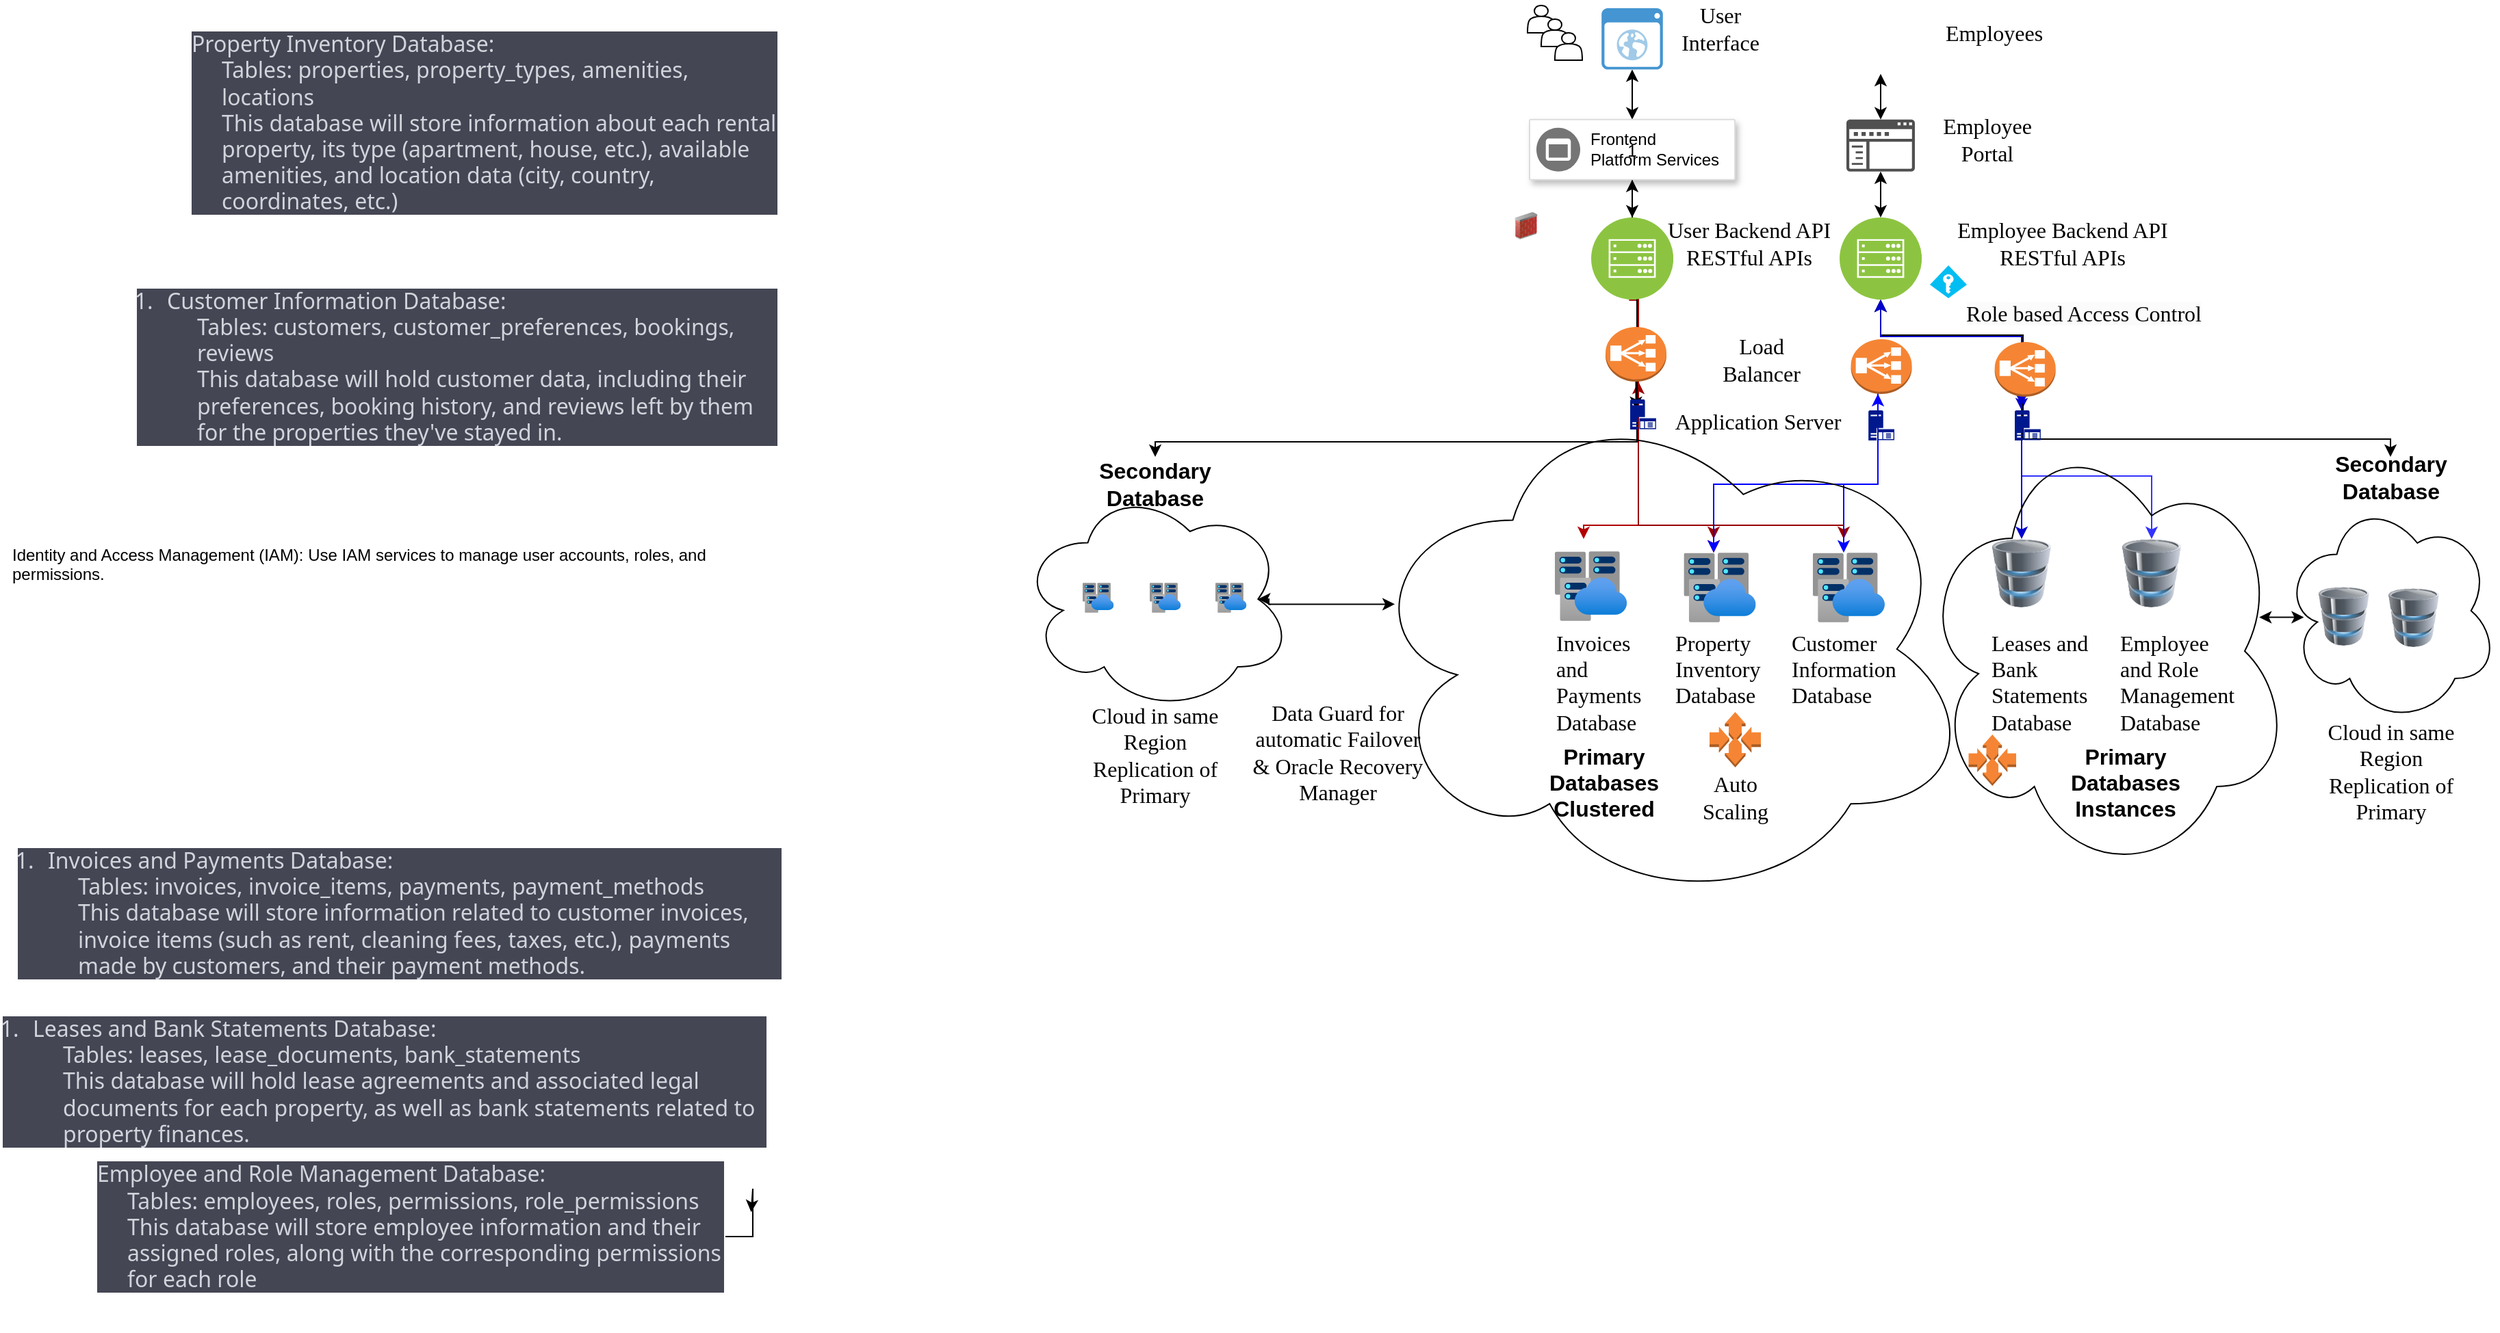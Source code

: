 <mxfile version="21.0.8" type="github">
  <diagram name="Seite-1" id="ndP-D5AtC9QNUhHyvbA6">
    <mxGraphModel dx="2451" dy="406" grid="0" gridSize="10" guides="1" tooltips="1" connect="1" arrows="1" fold="1" page="1" pageScale="1" pageWidth="827" pageHeight="1169" math="0" shadow="0">
      <root>
        <mxCell id="0" />
        <mxCell id="1" parent="0" />
        <mxCell id="arP0bW531YM7LEf4sO88-15" value="" style="edgeStyle=orthogonalEdgeStyle;rounded=0;orthogonalLoop=1;jettySize=auto;html=1;startArrow=classic;startFill=1;" parent="1" source="arP0bW531YM7LEf4sO88-6" target="arP0bW531YM7LEf4sO88-8" edge="1">
          <mxGeometry relative="1" as="geometry" />
        </mxCell>
        <mxCell id="arP0bW531YM7LEf4sO88-7" value="User Interface" style="text;html=1;strokeColor=none;fillColor=none;align=center;verticalAlign=middle;whiteSpace=wrap;rounded=0;fontSize=16;fontFamily=Verdana;" parent="1" vertex="1">
          <mxGeometry x="209.5" y="12.0" width="60" height="30" as="geometry" />
        </mxCell>
        <mxCell id="arP0bW531YM7LEf4sO88-16" value="" style="edgeStyle=orthogonalEdgeStyle;rounded=0;orthogonalLoop=1;jettySize=auto;html=1;" parent="1" source="arP0bW531YM7LEf4sO88-8" target="arP0bW531YM7LEf4sO88-10" edge="1">
          <mxGeometry relative="1" as="geometry" />
        </mxCell>
        <mxCell id="arP0bW531YM7LEf4sO88-8" value="1" style="strokeColor=#dddddd;shadow=1;strokeWidth=1;rounded=1;absoluteArcSize=1;arcSize=2;" parent="1" vertex="1">
          <mxGeometry x="100.5" y="93.4" width="150" height="44" as="geometry" />
        </mxCell>
        <mxCell id="arP0bW531YM7LEf4sO88-9" value="Frontend&#xa;Platform Services" style="sketch=0;dashed=0;connectable=0;html=1;fillColor=#757575;strokeColor=none;shape=mxgraph.gcp2.frontend_platform_services;part=1;labelPosition=right;verticalLabelPosition=middle;align=left;verticalAlign=middle;spacingLeft=5;fontSize=12;" parent="arP0bW531YM7LEf4sO88-8" vertex="1">
          <mxGeometry y="0.5" width="32" height="32" relative="1" as="geometry">
            <mxPoint x="5" y="-16" as="offset" />
          </mxGeometry>
        </mxCell>
        <mxCell id="arP0bW531YM7LEf4sO88-29" value="" style="edgeStyle=orthogonalEdgeStyle;rounded=0;orthogonalLoop=1;jettySize=auto;html=1;" parent="1" source="arP0bW531YM7LEf4sO88-10" target="arP0bW531YM7LEf4sO88-8" edge="1">
          <mxGeometry relative="1" as="geometry" />
        </mxCell>
        <mxCell id="arP0bW531YM7LEf4sO88-74" value="" style="edgeStyle=orthogonalEdgeStyle;rounded=0;orthogonalLoop=1;jettySize=auto;html=1;fillColor=#e51400;strokeColor=#990000;" parent="1" source="arP0bW531YM7LEf4sO88-10" edge="1">
          <mxGeometry relative="1" as="geometry">
            <Array as="points">
              <mxPoint x="180" y="390" />
              <mxPoint x="235" y="390" />
            </Array>
            <mxPoint x="235" y="410" as="targetPoint" />
          </mxGeometry>
        </mxCell>
        <mxCell id="arP0bW531YM7LEf4sO88-76" value="" style="edgeStyle=orthogonalEdgeStyle;rounded=0;orthogonalLoop=1;jettySize=auto;html=1;strokeColor=#B20000;fillColor=#e51400;" parent="1" source="arP0bW531YM7LEf4sO88-10" edge="1">
          <mxGeometry relative="1" as="geometry">
            <mxPoint x="140" y="400" as="targetPoint" />
            <Array as="points">
              <mxPoint x="180" y="390" />
              <mxPoint x="140" y="390" />
            </Array>
          </mxGeometry>
        </mxCell>
        <mxCell id="arP0bW531YM7LEf4sO88-86" value="" style="edgeStyle=orthogonalEdgeStyle;rounded=0;orthogonalLoop=1;jettySize=auto;html=1;strokeColor=#990000;exitX=0.462;exitY=1.007;exitDx=0;exitDy=0;exitPerimeter=0;" parent="1" source="arP0bW531YM7LEf4sO88-10" edge="1">
          <mxGeometry relative="1" as="geometry">
            <mxPoint x="330" y="400" as="targetPoint" />
            <Array as="points">
              <mxPoint x="180" y="225" />
              <mxPoint x="180" y="390" />
              <mxPoint x="330" y="390" />
            </Array>
          </mxGeometry>
        </mxCell>
        <mxCell id="arP0bW531YM7LEf4sO88-87" value="" style="edgeStyle=orthogonalEdgeStyle;rounded=0;orthogonalLoop=1;jettySize=auto;html=1;strokeColor=#990000;startArrow=classic;startFill=1;" parent="1" source="arP0bW531YM7LEf4sO88-66" edge="1">
          <mxGeometry relative="1" as="geometry">
            <mxPoint x="235" y="400" as="targetPoint" />
            <Array as="points">
              <mxPoint x="180" y="390" />
              <mxPoint x="235" y="390" />
            </Array>
          </mxGeometry>
        </mxCell>
        <mxCell id="arP0bW531YM7LEf4sO88-10" value="" style="aspect=fixed;perimeter=ellipsePerimeter;html=1;align=center;shadow=0;dashed=0;fontColor=#4277BB;labelBackgroundColor=#ffffff;fontSize=12;spacingTop=3;image;image=img/lib/ibm/infrastructure/mobile_backend.svg;" parent="1" vertex="1">
          <mxGeometry x="145.5" y="165" width="60" height="60" as="geometry" />
        </mxCell>
        <mxCell id="arP0bW531YM7LEf4sO88-11" value="User Backend API&lt;br style=&quot;font-size: 16px;&quot;&gt;RESTful APIs" style="text;html=1;strokeColor=none;fillColor=none;align=center;verticalAlign=middle;whiteSpace=wrap;rounded=0;fontSize=16;fontFamily=Verdana;strokeWidth=2;perimeterSpacing=5;" parent="1" vertex="1">
          <mxGeometry x="195" y="169" width="132" height="30" as="geometry" />
        </mxCell>
        <mxCell id="arP0bW531YM7LEf4sO88-23" value="&#xa;&lt;p style=&quot;border: 0px solid rgb(217, 217, 227); box-sizing: border-box; --tw-border-spacing-x:0; --tw-border-spacing-y:0; --tw-translate-x:0; --tw-translate-y:0; --tw-rotate:0; --tw-skew-x:0; --tw-skew-y:0; --tw-scale-x:1; --tw-scale-y:1; --tw-pan-x: ; --tw-pan-y: ; --tw-pinch-zoom: ; --tw-scroll-snap-strictness:proximity; --tw-ordinal: ; --tw-slashed-zero: ; --tw-numeric-figure: ; --tw-numeric-spacing: ; --tw-numeric-fraction: ; --tw-ring-inset: ; --tw-ring-offset-width:0px; --tw-ring-offset-color:#fff; --tw-ring-color:rgba(59,130,246,0.5); --tw-ring-offset-shadow:0 0 transparent; --tw-ring-shadow:0 0 transparent; --tw-shadow:0 0 transparent; --tw-shadow-colored:0 0 transparent; --tw-blur: ; --tw-brightness: ; --tw-contrast: ; --tw-grayscale: ; --tw-hue-rotate: ; --tw-invert: ; --tw-saturate: ; --tw-sepia: ; --tw-drop-shadow: ; --tw-backdrop-blur: ; --tw-backdrop-brightness: ; --tw-backdrop-contrast: ; --tw-backdrop-grayscale: ; --tw-backdrop-hue-rotate: ; --tw-backdrop-invert: ; --tw-backdrop-opacity: ; --tw-backdrop-saturate: ; --tw-backdrop-sepia: ; margin: 0px; color: rgb(209, 213, 219); font-family: Söhne, ui-sans-serif, system-ui, -apple-system, &amp;quot;Segoe UI&amp;quot;, Roboto, Ubuntu, Cantarell, &amp;quot;Noto Sans&amp;quot;, sans-serif, &amp;quot;Helvetica Neue&amp;quot;, Arial, &amp;quot;Apple Color Emoji&amp;quot;, &amp;quot;Segoe UI Emoji&amp;quot;, &amp;quot;Segoe UI Symbol&amp;quot;, &amp;quot;Noto Color Emoji&amp;quot;; font-size: 16px; font-style: normal; font-variant-ligatures: normal; font-variant-caps: normal; font-weight: 400; letter-spacing: normal; orphans: 2; text-align: left; text-indent: 0px; text-transform: none; widows: 2; word-spacing: 0px; -webkit-text-stroke-width: 0px; background-color: rgb(68, 70, 84); text-decoration-thickness: initial; text-decoration-style: initial; text-decoration-color: initial;&quot;&gt;Property Inventory Database:&lt;/p&gt;&lt;ul style=&quot;border: 0px solid rgb(217, 217, 227); box-sizing: border-box; --tw-border-spacing-x:0; --tw-border-spacing-y:0; --tw-translate-x:0; --tw-translate-y:0; --tw-rotate:0; --tw-skew-x:0; --tw-skew-y:0; --tw-scale-x:1; --tw-scale-y:1; --tw-pan-x: ; --tw-pan-y: ; --tw-pinch-zoom: ; --tw-scroll-snap-strictness:proximity; --tw-ordinal: ; --tw-slashed-zero: ; --tw-numeric-figure: ; --tw-numeric-spacing: ; --tw-numeric-fraction: ; --tw-ring-inset: ; --tw-ring-offset-width:0px; --tw-ring-offset-color:#fff; --tw-ring-color:rgba(59,130,246,0.5); --tw-ring-offset-shadow:0 0 transparent; --tw-ring-shadow:0 0 transparent; --tw-shadow:0 0 transparent; --tw-shadow-colored:0 0 transparent; --tw-blur: ; --tw-brightness: ; --tw-contrast: ; --tw-grayscale: ; --tw-hue-rotate: ; --tw-invert: ; --tw-saturate: ; --tw-sepia: ; --tw-drop-shadow: ; --tw-backdrop-blur: ; --tw-backdrop-brightness: ; --tw-backdrop-contrast: ; --tw-backdrop-grayscale: ; --tw-backdrop-hue-rotate: ; --tw-backdrop-invert: ; --tw-backdrop-opacity: ; --tw-backdrop-saturate: ; --tw-backdrop-sepia: ; list-style: disc; margin: 0px; padding: 0px 0px 0px 1rem; display: flex; flex-direction: column; color: rgb(209, 213, 219); font-family: Söhne, ui-sans-serif, system-ui, -apple-system, &amp;quot;Segoe UI&amp;quot;, Roboto, Ubuntu, Cantarell, &amp;quot;Noto Sans&amp;quot;, sans-serif, &amp;quot;Helvetica Neue&amp;quot;, Arial, &amp;quot;Apple Color Emoji&amp;quot;, &amp;quot;Segoe UI Emoji&amp;quot;, &amp;quot;Segoe UI Symbol&amp;quot;, &amp;quot;Noto Color Emoji&amp;quot;; font-size: 16px; font-style: normal; font-variant-ligatures: normal; font-variant-caps: normal; font-weight: 400; letter-spacing: normal; orphans: 2; text-align: left; text-indent: 0px; text-transform: none; widows: 2; word-spacing: 0px; -webkit-text-stroke-width: 0px; background-color: rgb(68, 70, 84); text-decoration-thickness: initial; text-decoration-style: initial; text-decoration-color: initial;&quot;&gt;&lt;li style=&quot;border: 0px solid rgb(217, 217, 227); box-sizing: border-box; --tw-border-spacing-x:0; --tw-border-spacing-y:0; --tw-translate-x:0; --tw-translate-y:0; --tw-rotate:0; --tw-skew-x:0; --tw-skew-y:0; --tw-scale-x:1; --tw-scale-y:1; --tw-pan-x: ; --tw-pan-y: ; --tw-pinch-zoom: ; --tw-scroll-snap-strictness:proximity; --tw-ordinal: ; --tw-slashed-zero: ; --tw-numeric-figure: ; --tw-numeric-spacing: ; --tw-numeric-fraction: ; --tw-ring-inset: ; --tw-ring-offset-width:0px; --tw-ring-offset-color:#fff; --tw-ring-color:rgba(59,130,246,0.5); --tw-ring-offset-shadow:0 0 transparent; --tw-ring-shadow:0 0 transparent; --tw-shadow:0 0 transparent; --tw-shadow-colored:0 0 transparent; --tw-blur: ; --tw-brightness: ; --tw-contrast: ; --tw-grayscale: ; --tw-hue-rotate: ; --tw-invert: ; --tw-saturate: ; --tw-sepia: ; --tw-drop-shadow: ; --tw-backdrop-blur: ; --tw-backdrop-brightness: ; --tw-backdrop-contrast: ; --tw-backdrop-grayscale: ; --tw-backdrop-hue-rotate: ; --tw-backdrop-invert: ; --tw-backdrop-opacity: ; --tw-backdrop-saturate: ; --tw-backdrop-sepia: ; margin: 0px; padding-left: 0.375em; display: block; position: relative;&quot;&gt;Tables: properties, property_types, amenities, locations&lt;/li&gt;&lt;li style=&quot;border: 0px solid rgb(217, 217, 227); box-sizing: border-box; --tw-border-spacing-x:0; --tw-border-spacing-y:0; --tw-translate-x:0; --tw-translate-y:0; --tw-rotate:0; --tw-skew-x:0; --tw-skew-y:0; --tw-scale-x:1; --tw-scale-y:1; --tw-pan-x: ; --tw-pan-y: ; --tw-pinch-zoom: ; --tw-scroll-snap-strictness:proximity; --tw-ordinal: ; --tw-slashed-zero: ; --tw-numeric-figure: ; --tw-numeric-spacing: ; --tw-numeric-fraction: ; --tw-ring-inset: ; --tw-ring-offset-width:0px; --tw-ring-offset-color:#fff; --tw-ring-color:rgba(59,130,246,0.5); --tw-ring-offset-shadow:0 0 transparent; --tw-ring-shadow:0 0 transparent; --tw-shadow:0 0 transparent; --tw-shadow-colored:0 0 transparent; --tw-blur: ; --tw-brightness: ; --tw-contrast: ; --tw-grayscale: ; --tw-hue-rotate: ; --tw-invert: ; --tw-saturate: ; --tw-sepia: ; --tw-drop-shadow: ; --tw-backdrop-blur: ; --tw-backdrop-brightness: ; --tw-backdrop-contrast: ; --tw-backdrop-grayscale: ; --tw-backdrop-hue-rotate: ; --tw-backdrop-invert: ; --tw-backdrop-opacity: ; --tw-backdrop-saturate: ; --tw-backdrop-sepia: ; margin: 0px; padding-left: 0.375em; display: block; position: relative;&quot;&gt;This database will store information about each rental property, its type (apartment, house, etc.), available amenities, and location data (city, country, coordinates, etc.)&lt;/li&gt;&lt;/ul&gt;&#xa;&#xa;" style="text;html=1;strokeColor=none;fillColor=none;align=center;verticalAlign=middle;whiteSpace=wrap;rounded=0;" parent="1" vertex="1">
          <mxGeometry x="-878" y="88" width="430" height="30" as="geometry" />
        </mxCell>
        <mxCell id="arP0bW531YM7LEf4sO88-24" style="edgeStyle=orthogonalEdgeStyle;rounded=0;orthogonalLoop=1;jettySize=auto;html=1;exitX=0.5;exitY=1;exitDx=0;exitDy=0;" parent="1" edge="1">
          <mxGeometry relative="1" as="geometry">
            <mxPoint x="530" y="660.0" as="sourcePoint" />
            <mxPoint x="530" y="660.0" as="targetPoint" />
          </mxGeometry>
        </mxCell>
        <mxCell id="arP0bW531YM7LEf4sO88-25" value="&#xa;&lt;ol style=&quot;border: 0px solid rgb(217, 217, 227); box-sizing: border-box; --tw-border-spacing-x:0; --tw-border-spacing-y:0; --tw-translate-x:0; --tw-translate-y:0; --tw-rotate:0; --tw-skew-x:0; --tw-skew-y:0; --tw-scale-x:1; --tw-scale-y:1; --tw-pan-x: ; --tw-pan-y: ; --tw-pinch-zoom: ; --tw-scroll-snap-strictness:proximity; --tw-ordinal: ; --tw-slashed-zero: ; --tw-numeric-figure: ; --tw-numeric-spacing: ; --tw-numeric-fraction: ; --tw-ring-inset: ; --tw-ring-offset-width:0px; --tw-ring-offset-color:#fff; --tw-ring-color:rgba(59,130,246,0.5); --tw-ring-offset-shadow:0 0 transparent; --tw-ring-shadow:0 0 transparent; --tw-shadow:0 0 transparent; --tw-shadow-colored:0 0 transparent; --tw-blur: ; --tw-brightness: ; --tw-contrast: ; --tw-grayscale: ; --tw-hue-rotate: ; --tw-invert: ; --tw-saturate: ; --tw-sepia: ; --tw-drop-shadow: ; --tw-backdrop-blur: ; --tw-backdrop-brightness: ; --tw-backdrop-contrast: ; --tw-backdrop-grayscale: ; --tw-backdrop-hue-rotate: ; --tw-backdrop-invert: ; --tw-backdrop-opacity: ; --tw-backdrop-saturate: ; --tw-backdrop-sepia: ; list-style: decimal; margin: 1.25em 0px; padding: 0px 0px 0px 1rem; counter-reset: item 0; display: flex; flex-direction: column; color: rgb(209, 213, 219); font-family: Söhne, ui-sans-serif, system-ui, -apple-system, &amp;quot;Segoe UI&amp;quot;, Roboto, Ubuntu, Cantarell, &amp;quot;Noto Sans&amp;quot;, sans-serif, &amp;quot;Helvetica Neue&amp;quot;, Arial, &amp;quot;Apple Color Emoji&amp;quot;, &amp;quot;Segoe UI Emoji&amp;quot;, &amp;quot;Segoe UI Symbol&amp;quot;, &amp;quot;Noto Color Emoji&amp;quot;; font-size: 16px; font-style: normal; font-variant-ligatures: normal; font-variant-caps: normal; font-weight: 400; letter-spacing: normal; orphans: 2; text-align: start; text-indent: 0px; text-transform: none; widows: 2; word-spacing: 0px; -webkit-text-stroke-width: 0px; background-color: rgb(68, 70, 84); text-decoration-thickness: initial; text-decoration-style: initial; text-decoration-color: initial;&quot;&gt;&lt;li style=&quot;border: 0px solid rgb(217, 217, 227); box-sizing: border-box; --tw-border-spacing-x:0; --tw-border-spacing-y:0; --tw-translate-x:0; --tw-translate-y:0; --tw-rotate:0; --tw-skew-x:0; --tw-skew-y:0; --tw-scale-x:1; --tw-scale-y:1; --tw-pan-x: ; --tw-pan-y: ; --tw-pinch-zoom: ; --tw-scroll-snap-strictness:proximity; --tw-ordinal: ; --tw-slashed-zero: ; --tw-numeric-figure: ; --tw-numeric-spacing: ; --tw-numeric-fraction: ; --tw-ring-inset: ; --tw-ring-offset-width:0px; --tw-ring-offset-color:#fff; --tw-ring-color:rgba(59,130,246,0.5); --tw-ring-offset-shadow:0 0 transparent; --tw-ring-shadow:0 0 transparent; --tw-shadow:0 0 transparent; --tw-shadow-colored:0 0 transparent; --tw-blur: ; --tw-brightness: ; --tw-contrast: ; --tw-grayscale: ; --tw-hue-rotate: ; --tw-invert: ; --tw-saturate: ; --tw-sepia: ; --tw-drop-shadow: ; --tw-backdrop-blur: ; --tw-backdrop-brightness: ; --tw-backdrop-contrast: ; --tw-backdrop-grayscale: ; --tw-backdrop-hue-rotate: ; --tw-backdrop-invert: ; --tw-backdrop-opacity: ; --tw-backdrop-saturate: ; --tw-backdrop-sepia: ; margin: 0px; padding-left: 0.375em;&quot;&gt;&lt;p style=&quot;border: 0px solid rgb(217, 217, 227); box-sizing: border-box; --tw-border-spacing-x:0; --tw-border-spacing-y:0; --tw-translate-x:0; --tw-translate-y:0; --tw-rotate:0; --tw-skew-x:0; --tw-skew-y:0; --tw-scale-x:1; --tw-scale-y:1; --tw-pan-x: ; --tw-pan-y: ; --tw-pinch-zoom: ; --tw-scroll-snap-strictness:proximity; --tw-ordinal: ; --tw-slashed-zero: ; --tw-numeric-figure: ; --tw-numeric-spacing: ; --tw-numeric-fraction: ; --tw-ring-inset: ; --tw-ring-offset-width:0px; --tw-ring-offset-color:#fff; --tw-ring-color:rgba(59,130,246,0.5); --tw-ring-offset-shadow:0 0 transparent; --tw-ring-shadow:0 0 transparent; --tw-shadow:0 0 transparent; --tw-shadow-colored:0 0 transparent; --tw-blur: ; --tw-brightness: ; --tw-contrast: ; --tw-grayscale: ; --tw-hue-rotate: ; --tw-invert: ; --tw-saturate: ; --tw-sepia: ; --tw-drop-shadow: ; --tw-backdrop-blur: ; --tw-backdrop-brightness: ; --tw-backdrop-contrast: ; --tw-backdrop-grayscale: ; --tw-backdrop-hue-rotate: ; --tw-backdrop-invert: ; --tw-backdrop-opacity: ; --tw-backdrop-saturate: ; --tw-backdrop-sepia: ; margin: 0px;&quot;&gt;Customer Information Database:&lt;/p&gt;&lt;ul style=&quot;border: 0px solid rgb(217, 217, 227); box-sizing: border-box; --tw-border-spacing-x:0; --tw-border-spacing-y:0; --tw-translate-x:0; --tw-translate-y:0; --tw-rotate:0; --tw-skew-x:0; --tw-skew-y:0; --tw-scale-x:1; --tw-scale-y:1; --tw-pan-x: ; --tw-pan-y: ; --tw-pinch-zoom: ; --tw-scroll-snap-strictness:proximity; --tw-ordinal: ; --tw-slashed-zero: ; --tw-numeric-figure: ; --tw-numeric-spacing: ; --tw-numeric-fraction: ; --tw-ring-inset: ; --tw-ring-offset-width:0px; --tw-ring-offset-color:#fff; --tw-ring-color:rgba(59,130,246,0.5); --tw-ring-offset-shadow:0 0 transparent; --tw-ring-shadow:0 0 transparent; --tw-shadow:0 0 transparent; --tw-shadow-colored:0 0 transparent; --tw-blur: ; --tw-brightness: ; --tw-contrast: ; --tw-grayscale: ; --tw-hue-rotate: ; --tw-invert: ; --tw-saturate: ; --tw-sepia: ; --tw-drop-shadow: ; --tw-backdrop-blur: ; --tw-backdrop-brightness: ; --tw-backdrop-contrast: ; --tw-backdrop-grayscale: ; --tw-backdrop-hue-rotate: ; --tw-backdrop-invert: ; --tw-backdrop-opacity: ; --tw-backdrop-saturate: ; --tw-backdrop-sepia: ; list-style: disc; margin: 0px; padding: 0px 0px 0px 1rem; display: flex; flex-direction: column;&quot;&gt;&lt;li style=&quot;border: 0px solid rgb(217, 217, 227); box-sizing: border-box; --tw-border-spacing-x:0; --tw-border-spacing-y:0; --tw-translate-x:0; --tw-translate-y:0; --tw-rotate:0; --tw-skew-x:0; --tw-skew-y:0; --tw-scale-x:1; --tw-scale-y:1; --tw-pan-x: ; --tw-pan-y: ; --tw-pinch-zoom: ; --tw-scroll-snap-strictness:proximity; --tw-ordinal: ; --tw-slashed-zero: ; --tw-numeric-figure: ; --tw-numeric-spacing: ; --tw-numeric-fraction: ; --tw-ring-inset: ; --tw-ring-offset-width:0px; --tw-ring-offset-color:#fff; --tw-ring-color:rgba(59,130,246,0.5); --tw-ring-offset-shadow:0 0 transparent; --tw-ring-shadow:0 0 transparent; --tw-shadow:0 0 transparent; --tw-shadow-colored:0 0 transparent; --tw-blur: ; --tw-brightness: ; --tw-contrast: ; --tw-grayscale: ; --tw-hue-rotate: ; --tw-invert: ; --tw-saturate: ; --tw-sepia: ; --tw-drop-shadow: ; --tw-backdrop-blur: ; --tw-backdrop-brightness: ; --tw-backdrop-contrast: ; --tw-backdrop-grayscale: ; --tw-backdrop-hue-rotate: ; --tw-backdrop-invert: ; --tw-backdrop-opacity: ; --tw-backdrop-saturate: ; --tw-backdrop-sepia: ; margin: 0px; padding-left: 0.375em; display: block; position: relative;&quot;&gt;Tables: customers, customer_preferences, bookings, reviews&lt;/li&gt;&lt;li style=&quot;border: 0px solid rgb(217, 217, 227); box-sizing: border-box; --tw-border-spacing-x:0; --tw-border-spacing-y:0; --tw-translate-x:0; --tw-translate-y:0; --tw-rotate:0; --tw-skew-x:0; --tw-skew-y:0; --tw-scale-x:1; --tw-scale-y:1; --tw-pan-x: ; --tw-pan-y: ; --tw-pinch-zoom: ; --tw-scroll-snap-strictness:proximity; --tw-ordinal: ; --tw-slashed-zero: ; --tw-numeric-figure: ; --tw-numeric-spacing: ; --tw-numeric-fraction: ; --tw-ring-inset: ; --tw-ring-offset-width:0px; --tw-ring-offset-color:#fff; --tw-ring-color:rgba(59,130,246,0.5); --tw-ring-offset-shadow:0 0 transparent; --tw-ring-shadow:0 0 transparent; --tw-shadow:0 0 transparent; --tw-shadow-colored:0 0 transparent; --tw-blur: ; --tw-brightness: ; --tw-contrast: ; --tw-grayscale: ; --tw-hue-rotate: ; --tw-invert: ; --tw-saturate: ; --tw-sepia: ; --tw-drop-shadow: ; --tw-backdrop-blur: ; --tw-backdrop-brightness: ; --tw-backdrop-contrast: ; --tw-backdrop-grayscale: ; --tw-backdrop-hue-rotate: ; --tw-backdrop-invert: ; --tw-backdrop-opacity: ; --tw-backdrop-saturate: ; --tw-backdrop-sepia: ; margin: 0px; padding-left: 0.375em; display: block; position: relative;&quot;&gt;This database will hold customer data, including their preferences, booking history, and reviews left by them for the properties they&#39;ve stayed in.&lt;/li&gt;&lt;/ul&gt;&lt;/li&gt;&lt;/ol&gt;&#xa;&#xa;" style="text;html=1;strokeColor=none;fillColor=none;align=center;verticalAlign=middle;whiteSpace=wrap;rounded=0;" parent="1" vertex="1">
          <mxGeometry x="-918" y="265.5" width="470" height="30" as="geometry" />
        </mxCell>
        <mxCell id="arP0bW531YM7LEf4sO88-26" value="&lt;ol style=&quot;border: 0px solid rgb(217, 217, 227); box-sizing: border-box; --tw-border-spacing-x:0; --tw-border-spacing-y:0; --tw-translate-x:0; --tw-translate-y:0; --tw-rotate:0; --tw-skew-x:0; --tw-skew-y:0; --tw-scale-x:1; --tw-scale-y:1; --tw-pan-x: ; --tw-pan-y: ; --tw-pinch-zoom: ; --tw-scroll-snap-strictness:proximity; --tw-ordinal: ; --tw-slashed-zero: ; --tw-numeric-figure: ; --tw-numeric-spacing: ; --tw-numeric-fraction: ; --tw-ring-inset: ; --tw-ring-offset-width:0px; --tw-ring-offset-color:#fff; --tw-ring-color:rgba(59,130,246,0.5); --tw-ring-offset-shadow:0 0 transparent; --tw-ring-shadow:0 0 transparent; --tw-shadow:0 0 transparent; --tw-shadow-colored:0 0 transparent; --tw-blur: ; --tw-brightness: ; --tw-contrast: ; --tw-grayscale: ; --tw-hue-rotate: ; --tw-invert: ; --tw-saturate: ; --tw-sepia: ; --tw-drop-shadow: ; --tw-backdrop-blur: ; --tw-backdrop-brightness: ; --tw-backdrop-contrast: ; --tw-backdrop-grayscale: ; --tw-backdrop-hue-rotate: ; --tw-backdrop-invert: ; --tw-backdrop-opacity: ; --tw-backdrop-saturate: ; --tw-backdrop-sepia: ; list-style: decimal; margin: 1.25em 0px; padding: 0px 0px 0px 1rem; counter-reset: item 0; display: flex; flex-direction: column; color: rgb(209, 213, 219); font-family: Söhne, ui-sans-serif, system-ui, -apple-system, &amp;quot;Segoe UI&amp;quot;, Roboto, Ubuntu, Cantarell, &amp;quot;Noto Sans&amp;quot;, sans-serif, &amp;quot;Helvetica Neue&amp;quot;, Arial, &amp;quot;Apple Color Emoji&amp;quot;, &amp;quot;Segoe UI Emoji&amp;quot;, &amp;quot;Segoe UI Symbol&amp;quot;, &amp;quot;Noto Color Emoji&amp;quot;; font-size: 16px; font-style: normal; font-variant-ligatures: normal; font-variant-caps: normal; font-weight: 400; letter-spacing: normal; orphans: 2; text-align: start; text-indent: 0px; text-transform: none; widows: 2; word-spacing: 0px; -webkit-text-stroke-width: 0px; background-color: rgb(68, 70, 84); text-decoration-thickness: initial; text-decoration-style: initial; text-decoration-color: initial;&quot;&gt;&lt;li style=&quot;border: 0px solid rgb(217, 217, 227); box-sizing: border-box; --tw-border-spacing-x:0; --tw-border-spacing-y:0; --tw-translate-x:0; --tw-translate-y:0; --tw-rotate:0; --tw-skew-x:0; --tw-skew-y:0; --tw-scale-x:1; --tw-scale-y:1; --tw-pan-x: ; --tw-pan-y: ; --tw-pinch-zoom: ; --tw-scroll-snap-strictness:proximity; --tw-ordinal: ; --tw-slashed-zero: ; --tw-numeric-figure: ; --tw-numeric-spacing: ; --tw-numeric-fraction: ; --tw-ring-inset: ; --tw-ring-offset-width:0px; --tw-ring-offset-color:#fff; --tw-ring-color:rgba(59,130,246,0.5); --tw-ring-offset-shadow:0 0 transparent; --tw-ring-shadow:0 0 transparent; --tw-shadow:0 0 transparent; --tw-shadow-colored:0 0 transparent; --tw-blur: ; --tw-brightness: ; --tw-contrast: ; --tw-grayscale: ; --tw-hue-rotate: ; --tw-invert: ; --tw-saturate: ; --tw-sepia: ; --tw-drop-shadow: ; --tw-backdrop-blur: ; --tw-backdrop-brightness: ; --tw-backdrop-contrast: ; --tw-backdrop-grayscale: ; --tw-backdrop-hue-rotate: ; --tw-backdrop-invert: ; --tw-backdrop-opacity: ; --tw-backdrop-saturate: ; --tw-backdrop-sepia: ; margin: 0px; padding-left: 0.375em;&quot;&gt;&lt;p style=&quot;border: 0px solid rgb(217, 217, 227); box-sizing: border-box; --tw-border-spacing-x:0; --tw-border-spacing-y:0; --tw-translate-x:0; --tw-translate-y:0; --tw-rotate:0; --tw-skew-x:0; --tw-skew-y:0; --tw-scale-x:1; --tw-scale-y:1; --tw-pan-x: ; --tw-pan-y: ; --tw-pinch-zoom: ; --tw-scroll-snap-strictness:proximity; --tw-ordinal: ; --tw-slashed-zero: ; --tw-numeric-figure: ; --tw-numeric-spacing: ; --tw-numeric-fraction: ; --tw-ring-inset: ; --tw-ring-offset-width:0px; --tw-ring-offset-color:#fff; --tw-ring-color:rgba(59,130,246,0.5); --tw-ring-offset-shadow:0 0 transparent; --tw-ring-shadow:0 0 transparent; --tw-shadow:0 0 transparent; --tw-shadow-colored:0 0 transparent; --tw-blur: ; --tw-brightness: ; --tw-contrast: ; --tw-grayscale: ; --tw-hue-rotate: ; --tw-invert: ; --tw-saturate: ; --tw-sepia: ; --tw-drop-shadow: ; --tw-backdrop-blur: ; --tw-backdrop-brightness: ; --tw-backdrop-contrast: ; --tw-backdrop-grayscale: ; --tw-backdrop-hue-rotate: ; --tw-backdrop-invert: ; --tw-backdrop-opacity: ; --tw-backdrop-saturate: ; --tw-backdrop-sepia: ; margin: 0px;&quot;&gt;Invoices and Payments Database:&lt;/p&gt;&lt;ul style=&quot;border: 0px solid rgb(217, 217, 227); box-sizing: border-box; --tw-border-spacing-x:0; --tw-border-spacing-y:0; --tw-translate-x:0; --tw-translate-y:0; --tw-rotate:0; --tw-skew-x:0; --tw-skew-y:0; --tw-scale-x:1; --tw-scale-y:1; --tw-pan-x: ; --tw-pan-y: ; --tw-pinch-zoom: ; --tw-scroll-snap-strictness:proximity; --tw-ordinal: ; --tw-slashed-zero: ; --tw-numeric-figure: ; --tw-numeric-spacing: ; --tw-numeric-fraction: ; --tw-ring-inset: ; --tw-ring-offset-width:0px; --tw-ring-offset-color:#fff; --tw-ring-color:rgba(59,130,246,0.5); --tw-ring-offset-shadow:0 0 transparent; --tw-ring-shadow:0 0 transparent; --tw-shadow:0 0 transparent; --tw-shadow-colored:0 0 transparent; --tw-blur: ; --tw-brightness: ; --tw-contrast: ; --tw-grayscale: ; --tw-hue-rotate: ; --tw-invert: ; --tw-saturate: ; --tw-sepia: ; --tw-drop-shadow: ; --tw-backdrop-blur: ; --tw-backdrop-brightness: ; --tw-backdrop-contrast: ; --tw-backdrop-grayscale: ; --tw-backdrop-hue-rotate: ; --tw-backdrop-invert: ; --tw-backdrop-opacity: ; --tw-backdrop-saturate: ; --tw-backdrop-sepia: ; list-style: disc; margin: 0px; padding: 0px 0px 0px 1rem; display: flex; flex-direction: column;&quot;&gt;&lt;li style=&quot;border: 0px solid rgb(217, 217, 227); box-sizing: border-box; --tw-border-spacing-x:0; --tw-border-spacing-y:0; --tw-translate-x:0; --tw-translate-y:0; --tw-rotate:0; --tw-skew-x:0; --tw-skew-y:0; --tw-scale-x:1; --tw-scale-y:1; --tw-pan-x: ; --tw-pan-y: ; --tw-pinch-zoom: ; --tw-scroll-snap-strictness:proximity; --tw-ordinal: ; --tw-slashed-zero: ; --tw-numeric-figure: ; --tw-numeric-spacing: ; --tw-numeric-fraction: ; --tw-ring-inset: ; --tw-ring-offset-width:0px; --tw-ring-offset-color:#fff; --tw-ring-color:rgba(59,130,246,0.5); --tw-ring-offset-shadow:0 0 transparent; --tw-ring-shadow:0 0 transparent; --tw-shadow:0 0 transparent; --tw-shadow-colored:0 0 transparent; --tw-blur: ; --tw-brightness: ; --tw-contrast: ; --tw-grayscale: ; --tw-hue-rotate: ; --tw-invert: ; --tw-saturate: ; --tw-sepia: ; --tw-drop-shadow: ; --tw-backdrop-blur: ; --tw-backdrop-brightness: ; --tw-backdrop-contrast: ; --tw-backdrop-grayscale: ; --tw-backdrop-hue-rotate: ; --tw-backdrop-invert: ; --tw-backdrop-opacity: ; --tw-backdrop-saturate: ; --tw-backdrop-sepia: ; margin: 0px; padding-left: 0.375em; display: block; position: relative;&quot;&gt;Tables: invoices, invoice_items, payments, payment_methods&lt;/li&gt;&lt;li style=&quot;border: 0px solid rgb(217, 217, 227); box-sizing: border-box; --tw-border-spacing-x:0; --tw-border-spacing-y:0; --tw-translate-x:0; --tw-translate-y:0; --tw-rotate:0; --tw-skew-x:0; --tw-skew-y:0; --tw-scale-x:1; --tw-scale-y:1; --tw-pan-x: ; --tw-pan-y: ; --tw-pinch-zoom: ; --tw-scroll-snap-strictness:proximity; --tw-ordinal: ; --tw-slashed-zero: ; --tw-numeric-figure: ; --tw-numeric-spacing: ; --tw-numeric-fraction: ; --tw-ring-inset: ; --tw-ring-offset-width:0px; --tw-ring-offset-color:#fff; --tw-ring-color:rgba(59,130,246,0.5); --tw-ring-offset-shadow:0 0 transparent; --tw-ring-shadow:0 0 transparent; --tw-shadow:0 0 transparent; --tw-shadow-colored:0 0 transparent; --tw-blur: ; --tw-brightness: ; --tw-contrast: ; --tw-grayscale: ; --tw-hue-rotate: ; --tw-invert: ; --tw-saturate: ; --tw-sepia: ; --tw-drop-shadow: ; --tw-backdrop-blur: ; --tw-backdrop-brightness: ; --tw-backdrop-contrast: ; --tw-backdrop-grayscale: ; --tw-backdrop-hue-rotate: ; --tw-backdrop-invert: ; --tw-backdrop-opacity: ; --tw-backdrop-saturate: ; --tw-backdrop-sepia: ; margin: 0px; padding-left: 0.375em; display: block; position: relative;&quot;&gt;This database will store information related to customer invoices, invoice items (such as rent, cleaning fees, taxes, etc.), payments made by customers, and their payment methods.&lt;/li&gt;&lt;/ul&gt;&lt;/li&gt;&lt;/ol&gt;" style="text;whiteSpace=wrap;html=1;" parent="1" vertex="1">
          <mxGeometry x="-1006" y="599" width="560" height="160" as="geometry" />
        </mxCell>
        <mxCell id="arP0bW531YM7LEf4sO88-27" value="&lt;ol style=&quot;border: 0px solid rgb(217, 217, 227); box-sizing: border-box; --tw-border-spacing-x:0; --tw-border-spacing-y:0; --tw-translate-x:0; --tw-translate-y:0; --tw-rotate:0; --tw-skew-x:0; --tw-skew-y:0; --tw-scale-x:1; --tw-scale-y:1; --tw-pan-x: ; --tw-pan-y: ; --tw-pinch-zoom: ; --tw-scroll-snap-strictness:proximity; --tw-ordinal: ; --tw-slashed-zero: ; --tw-numeric-figure: ; --tw-numeric-spacing: ; --tw-numeric-fraction: ; --tw-ring-inset: ; --tw-ring-offset-width:0px; --tw-ring-offset-color:#fff; --tw-ring-color:rgba(59,130,246,0.5); --tw-ring-offset-shadow:0 0 transparent; --tw-ring-shadow:0 0 transparent; --tw-shadow:0 0 transparent; --tw-shadow-colored:0 0 transparent; --tw-blur: ; --tw-brightness: ; --tw-contrast: ; --tw-grayscale: ; --tw-hue-rotate: ; --tw-invert: ; --tw-saturate: ; --tw-sepia: ; --tw-drop-shadow: ; --tw-backdrop-blur: ; --tw-backdrop-brightness: ; --tw-backdrop-contrast: ; --tw-backdrop-grayscale: ; --tw-backdrop-hue-rotate: ; --tw-backdrop-invert: ; --tw-backdrop-opacity: ; --tw-backdrop-saturate: ; --tw-backdrop-sepia: ; list-style: decimal; margin: 1.25em 0px; padding: 0px 0px 0px 1rem; counter-reset: item 0; display: flex; flex-direction: column; color: rgb(209, 213, 219); font-family: Söhne, ui-sans-serif, system-ui, -apple-system, &amp;quot;Segoe UI&amp;quot;, Roboto, Ubuntu, Cantarell, &amp;quot;Noto Sans&amp;quot;, sans-serif, &amp;quot;Helvetica Neue&amp;quot;, Arial, &amp;quot;Apple Color Emoji&amp;quot;, &amp;quot;Segoe UI Emoji&amp;quot;, &amp;quot;Segoe UI Symbol&amp;quot;, &amp;quot;Noto Color Emoji&amp;quot;; font-size: 16px; font-style: normal; font-variant-ligatures: normal; font-variant-caps: normal; font-weight: 400; letter-spacing: normal; orphans: 2; text-align: start; text-indent: 0px; text-transform: none; widows: 2; word-spacing: 0px; -webkit-text-stroke-width: 0px; background-color: rgb(68, 70, 84); text-decoration-thickness: initial; text-decoration-style: initial; text-decoration-color: initial;&quot;&gt;&lt;li style=&quot;border: 0px solid rgb(217, 217, 227); box-sizing: border-box; --tw-border-spacing-x:0; --tw-border-spacing-y:0; --tw-translate-x:0; --tw-translate-y:0; --tw-rotate:0; --tw-skew-x:0; --tw-skew-y:0; --tw-scale-x:1; --tw-scale-y:1; --tw-pan-x: ; --tw-pan-y: ; --tw-pinch-zoom: ; --tw-scroll-snap-strictness:proximity; --tw-ordinal: ; --tw-slashed-zero: ; --tw-numeric-figure: ; --tw-numeric-spacing: ; --tw-numeric-fraction: ; --tw-ring-inset: ; --tw-ring-offset-width:0px; --tw-ring-offset-color:#fff; --tw-ring-color:rgba(59,130,246,0.5); --tw-ring-offset-shadow:0 0 transparent; --tw-ring-shadow:0 0 transparent; --tw-shadow:0 0 transparent; --tw-shadow-colored:0 0 transparent; --tw-blur: ; --tw-brightness: ; --tw-contrast: ; --tw-grayscale: ; --tw-hue-rotate: ; --tw-invert: ; --tw-saturate: ; --tw-sepia: ; --tw-drop-shadow: ; --tw-backdrop-blur: ; --tw-backdrop-brightness: ; --tw-backdrop-contrast: ; --tw-backdrop-grayscale: ; --tw-backdrop-hue-rotate: ; --tw-backdrop-invert: ; --tw-backdrop-opacity: ; --tw-backdrop-saturate: ; --tw-backdrop-sepia: ; margin: 0px; padding-left: 0.375em;&quot;&gt;&lt;p style=&quot;border: 0px solid rgb(217, 217, 227); box-sizing: border-box; --tw-border-spacing-x:0; --tw-border-spacing-y:0; --tw-translate-x:0; --tw-translate-y:0; --tw-rotate:0; --tw-skew-x:0; --tw-skew-y:0; --tw-scale-x:1; --tw-scale-y:1; --tw-pan-x: ; --tw-pan-y: ; --tw-pinch-zoom: ; --tw-scroll-snap-strictness:proximity; --tw-ordinal: ; --tw-slashed-zero: ; --tw-numeric-figure: ; --tw-numeric-spacing: ; --tw-numeric-fraction: ; --tw-ring-inset: ; --tw-ring-offset-width:0px; --tw-ring-offset-color:#fff; --tw-ring-color:rgba(59,130,246,0.5); --tw-ring-offset-shadow:0 0 transparent; --tw-ring-shadow:0 0 transparent; --tw-shadow:0 0 transparent; --tw-shadow-colored:0 0 transparent; --tw-blur: ; --tw-brightness: ; --tw-contrast: ; --tw-grayscale: ; --tw-hue-rotate: ; --tw-invert: ; --tw-saturate: ; --tw-sepia: ; --tw-drop-shadow: ; --tw-backdrop-blur: ; --tw-backdrop-brightness: ; --tw-backdrop-contrast: ; --tw-backdrop-grayscale: ; --tw-backdrop-hue-rotate: ; --tw-backdrop-invert: ; --tw-backdrop-opacity: ; --tw-backdrop-saturate: ; --tw-backdrop-sepia: ; margin: 0px;&quot;&gt;Leases and Bank Statements Database:&lt;/p&gt;&lt;ul style=&quot;border: 0px solid rgb(217, 217, 227); box-sizing: border-box; --tw-border-spacing-x:0; --tw-border-spacing-y:0; --tw-translate-x:0; --tw-translate-y:0; --tw-rotate:0; --tw-skew-x:0; --tw-skew-y:0; --tw-scale-x:1; --tw-scale-y:1; --tw-pan-x: ; --tw-pan-y: ; --tw-pinch-zoom: ; --tw-scroll-snap-strictness:proximity; --tw-ordinal: ; --tw-slashed-zero: ; --tw-numeric-figure: ; --tw-numeric-spacing: ; --tw-numeric-fraction: ; --tw-ring-inset: ; --tw-ring-offset-width:0px; --tw-ring-offset-color:#fff; --tw-ring-color:rgba(59,130,246,0.5); --tw-ring-offset-shadow:0 0 transparent; --tw-ring-shadow:0 0 transparent; --tw-shadow:0 0 transparent; --tw-shadow-colored:0 0 transparent; --tw-blur: ; --tw-brightness: ; --tw-contrast: ; --tw-grayscale: ; --tw-hue-rotate: ; --tw-invert: ; --tw-saturate: ; --tw-sepia: ; --tw-drop-shadow: ; --tw-backdrop-blur: ; --tw-backdrop-brightness: ; --tw-backdrop-contrast: ; --tw-backdrop-grayscale: ; --tw-backdrop-hue-rotate: ; --tw-backdrop-invert: ; --tw-backdrop-opacity: ; --tw-backdrop-saturate: ; --tw-backdrop-sepia: ; list-style: disc; margin: 0px; padding: 0px 0px 0px 1rem; display: flex; flex-direction: column;&quot;&gt;&lt;li style=&quot;border: 0px solid rgb(217, 217, 227); box-sizing: border-box; --tw-border-spacing-x:0; --tw-border-spacing-y:0; --tw-translate-x:0; --tw-translate-y:0; --tw-rotate:0; --tw-skew-x:0; --tw-skew-y:0; --tw-scale-x:1; --tw-scale-y:1; --tw-pan-x: ; --tw-pan-y: ; --tw-pinch-zoom: ; --tw-scroll-snap-strictness:proximity; --tw-ordinal: ; --tw-slashed-zero: ; --tw-numeric-figure: ; --tw-numeric-spacing: ; --tw-numeric-fraction: ; --tw-ring-inset: ; --tw-ring-offset-width:0px; --tw-ring-offset-color:#fff; --tw-ring-color:rgba(59,130,246,0.5); --tw-ring-offset-shadow:0 0 transparent; --tw-ring-shadow:0 0 transparent; --tw-shadow:0 0 transparent; --tw-shadow-colored:0 0 transparent; --tw-blur: ; --tw-brightness: ; --tw-contrast: ; --tw-grayscale: ; --tw-hue-rotate: ; --tw-invert: ; --tw-saturate: ; --tw-sepia: ; --tw-drop-shadow: ; --tw-backdrop-blur: ; --tw-backdrop-brightness: ; --tw-backdrop-contrast: ; --tw-backdrop-grayscale: ; --tw-backdrop-hue-rotate: ; --tw-backdrop-invert: ; --tw-backdrop-opacity: ; --tw-backdrop-saturate: ; --tw-backdrop-sepia: ; margin: 0px; padding-left: 0.375em; display: block; position: relative;&quot;&gt;Tables: leases, lease_documents, bank_statements&lt;/li&gt;&lt;li style=&quot;border: 0px solid rgb(217, 217, 227); box-sizing: border-box; --tw-border-spacing-x:0; --tw-border-spacing-y:0; --tw-translate-x:0; --tw-translate-y:0; --tw-rotate:0; --tw-skew-x:0; --tw-skew-y:0; --tw-scale-x:1; --tw-scale-y:1; --tw-pan-x: ; --tw-pan-y: ; --tw-pinch-zoom: ; --tw-scroll-snap-strictness:proximity; --tw-ordinal: ; --tw-slashed-zero: ; --tw-numeric-figure: ; --tw-numeric-spacing: ; --tw-numeric-fraction: ; --tw-ring-inset: ; --tw-ring-offset-width:0px; --tw-ring-offset-color:#fff; --tw-ring-color:rgba(59,130,246,0.5); --tw-ring-offset-shadow:0 0 transparent; --tw-ring-shadow:0 0 transparent; --tw-shadow:0 0 transparent; --tw-shadow-colored:0 0 transparent; --tw-blur: ; --tw-brightness: ; --tw-contrast: ; --tw-grayscale: ; --tw-hue-rotate: ; --tw-invert: ; --tw-saturate: ; --tw-sepia: ; --tw-drop-shadow: ; --tw-backdrop-blur: ; --tw-backdrop-brightness: ; --tw-backdrop-contrast: ; --tw-backdrop-grayscale: ; --tw-backdrop-hue-rotate: ; --tw-backdrop-invert: ; --tw-backdrop-opacity: ; --tw-backdrop-saturate: ; --tw-backdrop-sepia: ; margin: 0px; padding-left: 0.375em; display: block; position: relative;&quot;&gt;This database will hold lease agreements and associated legal documents for each property, as well as bank statements related to property finances.&lt;/li&gt;&lt;/ul&gt;&lt;/li&gt;&lt;/ol&gt;" style="text;whiteSpace=wrap;html=1;" parent="1" vertex="1">
          <mxGeometry x="-1017" y="722" width="560" height="160" as="geometry" />
        </mxCell>
        <mxCell id="PyYNujSxoblXucQqQHSN-31" style="edgeStyle=orthogonalEdgeStyle;rounded=0;orthogonalLoop=1;jettySize=auto;html=1;" parent="1" source="arP0bW531YM7LEf4sO88-28" edge="1">
          <mxGeometry relative="1" as="geometry">
            <mxPoint x="-468.167" y="892.167" as="targetPoint" />
          </mxGeometry>
        </mxCell>
        <mxCell id="arP0bW531YM7LEf4sO88-28" value="&#xa;&lt;p style=&quot;border: 0px solid rgb(217, 217, 227); box-sizing: border-box; --tw-border-spacing-x:0; --tw-border-spacing-y:0; --tw-translate-x:0; --tw-translate-y:0; --tw-rotate:0; --tw-skew-x:0; --tw-skew-y:0; --tw-scale-x:1; --tw-scale-y:1; --tw-pan-x: ; --tw-pan-y: ; --tw-pinch-zoom: ; --tw-scroll-snap-strictness:proximity; --tw-ordinal: ; --tw-slashed-zero: ; --tw-numeric-figure: ; --tw-numeric-spacing: ; --tw-numeric-fraction: ; --tw-ring-inset: ; --tw-ring-offset-width:0px; --tw-ring-offset-color:#fff; --tw-ring-color:rgba(59,130,246,0.5); --tw-ring-offset-shadow:0 0 transparent; --tw-ring-shadow:0 0 transparent; --tw-shadow:0 0 transparent; --tw-shadow-colored:0 0 transparent; --tw-blur: ; --tw-brightness: ; --tw-contrast: ; --tw-grayscale: ; --tw-hue-rotate: ; --tw-invert: ; --tw-saturate: ; --tw-sepia: ; --tw-drop-shadow: ; --tw-backdrop-blur: ; --tw-backdrop-brightness: ; --tw-backdrop-contrast: ; --tw-backdrop-grayscale: ; --tw-backdrop-hue-rotate: ; --tw-backdrop-invert: ; --tw-backdrop-opacity: ; --tw-backdrop-saturate: ; --tw-backdrop-sepia: ; margin: 0px; color: rgb(209, 213, 219); font-family: Söhne, ui-sans-serif, system-ui, -apple-system, &amp;quot;Segoe UI&amp;quot;, Roboto, Ubuntu, Cantarell, &amp;quot;Noto Sans&amp;quot;, sans-serif, &amp;quot;Helvetica Neue&amp;quot;, Arial, &amp;quot;Apple Color Emoji&amp;quot;, &amp;quot;Segoe UI Emoji&amp;quot;, &amp;quot;Segoe UI Symbol&amp;quot;, &amp;quot;Noto Color Emoji&amp;quot;; font-size: 16px; font-style: normal; font-variant-ligatures: normal; font-variant-caps: normal; font-weight: 400; letter-spacing: normal; orphans: 2; text-align: left; text-indent: 0px; text-transform: none; widows: 2; word-spacing: 0px; -webkit-text-stroke-width: 0px; background-color: rgb(68, 70, 84); text-decoration-thickness: initial; text-decoration-style: initial; text-decoration-color: initial;&quot;&gt;Employee and Role Management Database:&lt;/p&gt;&lt;ul style=&quot;border: 0px solid rgb(217, 217, 227); box-sizing: border-box; --tw-border-spacing-x:0; --tw-border-spacing-y:0; --tw-translate-x:0; --tw-translate-y:0; --tw-rotate:0; --tw-skew-x:0; --tw-skew-y:0; --tw-scale-x:1; --tw-scale-y:1; --tw-pan-x: ; --tw-pan-y: ; --tw-pinch-zoom: ; --tw-scroll-snap-strictness:proximity; --tw-ordinal: ; --tw-slashed-zero: ; --tw-numeric-figure: ; --tw-numeric-spacing: ; --tw-numeric-fraction: ; --tw-ring-inset: ; --tw-ring-offset-width:0px; --tw-ring-offset-color:#fff; --tw-ring-color:rgba(59,130,246,0.5); --tw-ring-offset-shadow:0 0 transparent; --tw-ring-shadow:0 0 transparent; --tw-shadow:0 0 transparent; --tw-shadow-colored:0 0 transparent; --tw-blur: ; --tw-brightness: ; --tw-contrast: ; --tw-grayscale: ; --tw-hue-rotate: ; --tw-invert: ; --tw-saturate: ; --tw-sepia: ; --tw-drop-shadow: ; --tw-backdrop-blur: ; --tw-backdrop-brightness: ; --tw-backdrop-contrast: ; --tw-backdrop-grayscale: ; --tw-backdrop-hue-rotate: ; --tw-backdrop-invert: ; --tw-backdrop-opacity: ; --tw-backdrop-saturate: ; --tw-backdrop-sepia: ; list-style: disc; margin: 0px; padding: 0px 0px 0px 1rem; display: flex; flex-direction: column; color: rgb(209, 213, 219); font-family: Söhne, ui-sans-serif, system-ui, -apple-system, &amp;quot;Segoe UI&amp;quot;, Roboto, Ubuntu, Cantarell, &amp;quot;Noto Sans&amp;quot;, sans-serif, &amp;quot;Helvetica Neue&amp;quot;, Arial, &amp;quot;Apple Color Emoji&amp;quot;, &amp;quot;Segoe UI Emoji&amp;quot;, &amp;quot;Segoe UI Symbol&amp;quot;, &amp;quot;Noto Color Emoji&amp;quot;; font-size: 16px; font-style: normal; font-variant-ligatures: normal; font-variant-caps: normal; font-weight: 400; letter-spacing: normal; orphans: 2; text-align: left; text-indent: 0px; text-transform: none; widows: 2; word-spacing: 0px; -webkit-text-stroke-width: 0px; background-color: rgb(68, 70, 84); text-decoration-thickness: initial; text-decoration-style: initial; text-decoration-color: initial;&quot;&gt;&lt;li style=&quot;border: 0px solid rgb(217, 217, 227); box-sizing: border-box; --tw-border-spacing-x:0; --tw-border-spacing-y:0; --tw-translate-x:0; --tw-translate-y:0; --tw-rotate:0; --tw-skew-x:0; --tw-skew-y:0; --tw-scale-x:1; --tw-scale-y:1; --tw-pan-x: ; --tw-pan-y: ; --tw-pinch-zoom: ; --tw-scroll-snap-strictness:proximity; --tw-ordinal: ; --tw-slashed-zero: ; --tw-numeric-figure: ; --tw-numeric-spacing: ; --tw-numeric-fraction: ; --tw-ring-inset: ; --tw-ring-offset-width:0px; --tw-ring-offset-color:#fff; --tw-ring-color:rgba(59,130,246,0.5); --tw-ring-offset-shadow:0 0 transparent; --tw-ring-shadow:0 0 transparent; --tw-shadow:0 0 transparent; --tw-shadow-colored:0 0 transparent; --tw-blur: ; --tw-brightness: ; --tw-contrast: ; --tw-grayscale: ; --tw-hue-rotate: ; --tw-invert: ; --tw-saturate: ; --tw-sepia: ; --tw-drop-shadow: ; --tw-backdrop-blur: ; --tw-backdrop-brightness: ; --tw-backdrop-contrast: ; --tw-backdrop-grayscale: ; --tw-backdrop-hue-rotate: ; --tw-backdrop-invert: ; --tw-backdrop-opacity: ; --tw-backdrop-saturate: ; --tw-backdrop-sepia: ; margin: 0px; padding-left: 0.375em; display: block; position: relative;&quot;&gt;Tables: employees, roles, permissions, role_permissions&lt;/li&gt;&lt;li style=&quot;border: 0px solid rgb(217, 217, 227); box-sizing: border-box; --tw-border-spacing-x:0; --tw-border-spacing-y:0; --tw-translate-x:0; --tw-translate-y:0; --tw-rotate:0; --tw-skew-x:0; --tw-skew-y:0; --tw-scale-x:1; --tw-scale-y:1; --tw-pan-x: ; --tw-pan-y: ; --tw-pinch-zoom: ; --tw-scroll-snap-strictness:proximity; --tw-ordinal: ; --tw-slashed-zero: ; --tw-numeric-figure: ; --tw-numeric-spacing: ; --tw-numeric-fraction: ; --tw-ring-inset: ; --tw-ring-offset-width:0px; --tw-ring-offset-color:#fff; --tw-ring-color:rgba(59,130,246,0.5); --tw-ring-offset-shadow:0 0 transparent; --tw-ring-shadow:0 0 transparent; --tw-shadow:0 0 transparent; --tw-shadow-colored:0 0 transparent; --tw-blur: ; --tw-brightness: ; --tw-contrast: ; --tw-grayscale: ; --tw-hue-rotate: ; --tw-invert: ; --tw-saturate: ; --tw-sepia: ; --tw-drop-shadow: ; --tw-backdrop-blur: ; --tw-backdrop-brightness: ; --tw-backdrop-contrast: ; --tw-backdrop-grayscale: ; --tw-backdrop-hue-rotate: ; --tw-backdrop-invert: ; --tw-backdrop-opacity: ; --tw-backdrop-saturate: ; --tw-backdrop-sepia: ; margin: 0px; padding-left: 0.375em; display: block; position: relative;&quot;&gt;This database will store employee information and their assigned roles, along with the corresponding permissions for each role&lt;/li&gt;&lt;/ul&gt;&#xa;&#xa;" style="text;html=1;strokeColor=none;fillColor=none;align=center;verticalAlign=middle;whiteSpace=wrap;rounded=0;" parent="1" vertex="1">
          <mxGeometry x="-947" y="895" width="460" height="30" as="geometry" />
        </mxCell>
        <mxCell id="arP0bW531YM7LEf4sO88-6" value="" style="shadow=0;dashed=0;html=1;strokeColor=none;fillColor=#4495D1;labelPosition=center;verticalLabelPosition=bottom;verticalAlign=top;align=center;outlineConnect=0;shape=mxgraph.veeam.2d.web_ui;" parent="1" vertex="1">
          <mxGeometry x="153.1" y="12.0" width="44.8" height="44.8" as="geometry" />
        </mxCell>
        <mxCell id="arP0bW531YM7LEf4sO88-32" value="&lt;span style=&quot;font-size: 16px; font-style: normal; font-variant-ligatures: normal; font-variant-caps: normal; font-weight: 400; letter-spacing: normal; orphans: 2; text-align: left; text-indent: 0px; text-transform: none; widows: 2; word-spacing: 0px; -webkit-text-stroke-width: 0px; text-decoration-thickness: initial; text-decoration-style: initial; text-decoration-color: initial; float: none; display: inline !important;&quot;&gt;Property Inventory Database&lt;/span&gt;" style="text;whiteSpace=wrap;html=1;labelBackgroundColor=none;fontColor=#000000;fontSize=16;fontFamily=Verdana;" parent="1" vertex="1">
          <mxGeometry x="205" y="460" width="80" height="40" as="geometry" />
        </mxCell>
        <mxCell id="arP0bW531YM7LEf4sO88-33" value="&lt;span style=&quot;font-size: 16px; font-style: normal; font-variant-ligatures: normal; font-variant-caps: normal; font-weight: 400; letter-spacing: normal; orphans: 2; text-align: left; text-indent: 0px; text-transform: none; widows: 2; word-spacing: 0px; -webkit-text-stroke-width: 0px; text-decoration-thickness: initial; text-decoration-style: initial; text-decoration-color: initial; float: none; display: inline !important;&quot;&gt;Customer Information Database&lt;/span&gt;" style="text;whiteSpace=wrap;html=1;labelBackgroundColor=none;fontColor=#000000;fontSize=16;fontFamily=Verdana;" parent="1" vertex="1">
          <mxGeometry x="290" y="460" width="90" height="40" as="geometry" />
        </mxCell>
        <mxCell id="arP0bW531YM7LEf4sO88-34" value="&lt;span style=&quot;font-size: 16px; font-style: normal; font-variant-ligatures: normal; font-variant-caps: normal; font-weight: 400; letter-spacing: normal; orphans: 2; text-align: left; text-indent: 0px; text-transform: none; widows: 2; word-spacing: 0px; -webkit-text-stroke-width: 0px; text-decoration-thickness: initial; text-decoration-style: initial; text-decoration-color: initial; float: none; display: inline !important;&quot;&gt;Invoices and Payments Database&lt;/span&gt;" style="text;whiteSpace=wrap;html=1;labelBackgroundColor=none;fontColor=#000000;fontSize=16;fontFamily=Verdana;" parent="1" vertex="1">
          <mxGeometry x="118.2" y="460" width="63.6" height="40" as="geometry" />
        </mxCell>
        <mxCell id="arP0bW531YM7LEf4sO88-35" value="&lt;span style=&quot;font-size: 16px; font-style: normal; font-variant-ligatures: normal; font-variant-caps: normal; font-weight: 400; letter-spacing: normal; orphans: 2; text-align: left; text-indent: 0px; text-transform: none; widows: 2; word-spacing: 0px; -webkit-text-stroke-width: 0px; text-decoration-thickness: initial; text-decoration-style: initial; text-decoration-color: initial; float: none; display: inline !important;&quot;&gt;Leases and Bank Statements Database&lt;/span&gt;" style="text;whiteSpace=wrap;html=1;labelBackgroundColor=none;fontColor=#000000;fontSize=16;fontFamily=Verdana;" parent="1" vertex="1">
          <mxGeometry x="436" y="460" width="90" height="40" as="geometry" />
        </mxCell>
        <mxCell id="arP0bW531YM7LEf4sO88-36" value="&lt;span style=&quot;font-size: 16px; font-style: normal; font-variant-ligatures: normal; font-variant-caps: normal; font-weight: 400; letter-spacing: normal; orphans: 2; text-align: left; text-indent: 0px; text-transform: none; widows: 2; word-spacing: 0px; -webkit-text-stroke-width: 0px; text-decoration-thickness: initial; text-decoration-style: initial; text-decoration-color: initial; float: none; display: inline !important;&quot;&gt;Employee and Role Management Database&lt;/span&gt;" style="text;whiteSpace=wrap;html=1;labelBackgroundColor=none;fontColor=#000000;fontSize=16;fontFamily=Verdana;" parent="1" vertex="1">
          <mxGeometry x="530" y="460" width="70" height="40" as="geometry" />
        </mxCell>
        <mxCell id="arP0bW531YM7LEf4sO88-39" value="" style="image;html=1;image=img/lib/clip_art/computers/Database_128x128.png" parent="1" vertex="1">
          <mxGeometry x="430" y="400" width="60" height="50" as="geometry" />
        </mxCell>
        <mxCell id="arP0bW531YM7LEf4sO88-40" value="" style="image;html=1;image=img/lib/clip_art/computers/Database_128x128.png" parent="1" vertex="1">
          <mxGeometry x="525" y="400" width="60" height="50" as="geometry" />
        </mxCell>
        <mxCell id="arP0bW531YM7LEf4sO88-50" value="" style="edgeStyle=orthogonalEdgeStyle;rounded=0;orthogonalLoop=1;jettySize=auto;html=1;startArrow=classic;startFill=1;" parent="1" source="arP0bW531YM7LEf4sO88-41" target="arP0bW531YM7LEf4sO88-45" edge="1">
          <mxGeometry relative="1" as="geometry" />
        </mxCell>
        <mxCell id="arP0bW531YM7LEf4sO88-41" value="" style="sketch=0;pointerEvents=1;shadow=0;dashed=0;html=1;strokeColor=none;labelPosition=center;verticalLabelPosition=bottom;verticalAlign=top;align=center;fillColor=#505050;shape=mxgraph.mscae.intune.company_portal" parent="1" vertex="1">
          <mxGeometry x="332" y="93.4" width="50" height="38" as="geometry" />
        </mxCell>
        <mxCell id="arP0bW531YM7LEf4sO88-43" value="Employee Portal" style="text;html=1;strokeColor=none;fillColor=none;align=center;verticalAlign=middle;whiteSpace=wrap;rounded=0;fontSize=16;fontFamily=Verdana;" parent="1" vertex="1">
          <mxGeometry x="405" y="93.4" width="60" height="30" as="geometry" />
        </mxCell>
        <mxCell id="arP0bW531YM7LEf4sO88-78" value="" style="edgeStyle=orthogonalEdgeStyle;rounded=0;orthogonalLoop=1;jettySize=auto;html=1;entryX=0.5;entryY=0;entryDx=0;entryDy=0;strokeColor=#3333FF;startArrow=classic;startFill=1;" parent="1" source="arP0bW531YM7LEf4sO88-45" target="arP0bW531YM7LEf4sO88-40" edge="1">
          <mxGeometry relative="1" as="geometry">
            <Array as="points">
              <mxPoint x="357" y="252" />
              <mxPoint x="460" y="252" />
              <mxPoint x="460" y="354" />
              <mxPoint x="555" y="354" />
            </Array>
          </mxGeometry>
        </mxCell>
        <mxCell id="arP0bW531YM7LEf4sO88-84" value="" style="edgeStyle=orthogonalEdgeStyle;rounded=0;orthogonalLoop=1;jettySize=auto;html=1;strokeColor=#0000FF;entryX=0.5;entryY=0;entryDx=0;entryDy=0;" parent="1" edge="1">
          <mxGeometry relative="1" as="geometry">
            <mxPoint x="330" y="410" as="targetPoint" />
            <Array as="points">
              <mxPoint x="355" y="360" />
              <mxPoint x="330" y="360" />
            </Array>
            <mxPoint x="355" y="276.5" as="sourcePoint" />
          </mxGeometry>
        </mxCell>
        <mxCell id="arP0bW531YM7LEf4sO88-85" value="" style="edgeStyle=orthogonalEdgeStyle;rounded=0;orthogonalLoop=1;jettySize=auto;html=1;entryX=0.5;entryY=0;entryDx=0;entryDy=0;strokeColor=#0000FF;startArrow=classic;startFill=1;" parent="1" source="arP0bW531YM7LEf4sO88-93" edge="1">
          <mxGeometry relative="1" as="geometry">
            <Array as="points">
              <mxPoint x="355" y="360" />
              <mxPoint x="235" y="360" />
            </Array>
            <mxPoint x="235" y="410" as="targetPoint" />
          </mxGeometry>
        </mxCell>
        <mxCell id="PyYNujSxoblXucQqQHSN-12" value="" style="edgeStyle=orthogonalEdgeStyle;rounded=0;orthogonalLoop=1;jettySize=auto;html=1;entryX=0.5;entryY=0;entryDx=0;entryDy=0;fillColor=#e1d5e7;strokeColor=#0000CC;startArrow=classic;startFill=1;" parent="1" target="arP0bW531YM7LEf4sO88-39" edge="1" source="ZfjiYrxt1ggdz3_T8VAG-2">
          <mxGeometry relative="1" as="geometry">
            <mxPoint x="459.909" y="302.5" as="sourcePoint" />
            <Array as="points">
              <mxPoint x="460" y="272" />
              <mxPoint x="460" y="272" />
            </Array>
          </mxGeometry>
        </mxCell>
        <mxCell id="arP0bW531YM7LEf4sO88-45" value="" style="aspect=fixed;perimeter=ellipsePerimeter;html=1;align=center;shadow=0;dashed=0;fontColor=#4277BB;labelBackgroundColor=#ffffff;fontSize=12;spacingTop=3;image;image=img/lib/ibm/infrastructure/mobile_backend.svg;" parent="1" vertex="1">
          <mxGeometry x="327" y="165" width="60" height="60" as="geometry" />
        </mxCell>
        <mxCell id="arP0bW531YM7LEf4sO88-46" value="Employee Backend API&lt;br style=&quot;font-size: 16px;&quot;&gt;RESTful APIs" style="text;html=1;strokeColor=none;fillColor=none;align=center;verticalAlign=middle;whiteSpace=wrap;rounded=0;fontSize=16;fontFamily=Verdana;" parent="1" vertex="1">
          <mxGeometry x="391" y="154" width="198" height="60" as="geometry" />
        </mxCell>
        <mxCell id="PyYNujSxoblXucQqQHSN-14" value="" style="edgeStyle=orthogonalEdgeStyle;rounded=0;orthogonalLoop=1;jettySize=auto;html=1;entryX=0.5;entryY=0;entryDx=0;entryDy=0;entryPerimeter=0;startArrow=classic;startFill=1;" parent="1" source="arP0bW531YM7LEf4sO88-56" target="arP0bW531YM7LEf4sO88-41" edge="1">
          <mxGeometry relative="1" as="geometry" />
        </mxCell>
        <mxCell id="arP0bW531YM7LEf4sO88-56" value="" style="shape=image;html=1;verticalAlign=top;verticalLabelPosition=bottom;labelBackgroundColor=#ffffff;imageAspect=0;aspect=fixed;image=https://cdn0.iconfinder.com/data/icons/job-seeker/256/statistic_job_seeker_employee_unemployee_work-128.png" parent="1" vertex="1">
          <mxGeometry x="330" y="6" width="54" height="54" as="geometry" />
        </mxCell>
        <mxCell id="arP0bW531YM7LEf4sO88-57" value="Employees" style="text;html=1;strokeColor=none;fillColor=none;align=center;verticalAlign=middle;whiteSpace=wrap;rounded=0;fontSize=16;fontFamily=Verdana;" parent="1" vertex="1">
          <mxGeometry x="410" y="15.2" width="60" height="30" as="geometry" />
        </mxCell>
        <mxCell id="arP0bW531YM7LEf4sO88-58" value="&lt;br style=&quot;font-size: 16px;&quot;&gt;&lt;span style=&quot;color: rgb(0, 0, 0); font-size: 16px; font-style: normal; font-variant-ligatures: normal; font-variant-caps: normal; font-weight: 400; letter-spacing: normal; orphans: 2; text-align: center; text-indent: 0px; text-transform: none; widows: 2; word-spacing: 0px; -webkit-text-stroke-width: 0px; background-color: rgb(251, 251, 251); text-decoration-thickness: initial; text-decoration-style: initial; text-decoration-color: initial; float: none; display: inline !important;&quot;&gt;Role based Access Control&lt;/span&gt;&lt;br style=&quot;font-size: 16px;&quot;&gt;" style="text;strokeColor=none;fillColor=none;html=1;fontSize=16;fontStyle=1;verticalAlign=middle;align=center;fontFamily=Verdana;" parent="1" vertex="1">
          <mxGeometry x="455" y="205" width="100" height="40" as="geometry" />
        </mxCell>
        <mxCell id="arP0bW531YM7LEf4sO88-60" value="" style="verticalLabelPosition=bottom;html=1;verticalAlign=top;align=center;strokeColor=none;fillColor=#00BEF2;shape=mxgraph.azure.access_control;" parent="1" vertex="1">
          <mxGeometry x="393" y="200" width="27" height="24" as="geometry" />
        </mxCell>
        <mxCell id="arP0bW531YM7LEf4sO88-63" value="" style="ellipse;shape=cloud;whiteSpace=wrap;html=1;fillColor=none;" parent="1" vertex="1">
          <mxGeometry x="-24" y="292" width="449" height="377" as="geometry" />
        </mxCell>
        <mxCell id="PyYNujSxoblXucQqQHSN-24" value="" style="edgeStyle=orthogonalEdgeStyle;rounded=0;orthogonalLoop=1;jettySize=auto;html=1;exitX=0.875;exitY=0.5;exitDx=0;exitDy=0;exitPerimeter=0;startArrow=classic;startFill=1;entryX=0.058;entryY=0.413;entryDx=0;entryDy=0;entryPerimeter=0;" parent="1" source="arP0bW531YM7LEf4sO88-64" target="arP0bW531YM7LEf4sO88-63" edge="1">
          <mxGeometry relative="1" as="geometry">
            <mxPoint x="-14" y="464" as="targetPoint" />
            <Array as="points">
              <mxPoint x="-90" y="444" />
              <mxPoint x="-90" y="448" />
            </Array>
          </mxGeometry>
        </mxCell>
        <mxCell id="arP0bW531YM7LEf4sO88-64" value="" style="ellipse;shape=cloud;whiteSpace=wrap;html=1;fillColor=none;" parent="1" vertex="1">
          <mxGeometry x="-272" y="361.5" width="199" height="165" as="geometry" />
        </mxCell>
        <mxCell id="arP0bW531YM7LEf4sO88-65" value="Cloud in same Region&lt;br&gt;Replication of Primary" style="text;html=1;strokeColor=none;fillColor=none;align=center;verticalAlign=middle;whiteSpace=wrap;rounded=0;fontSize=16;fontFamily=Verdana;" parent="1" vertex="1">
          <mxGeometry x="-231.31" y="543" width="116" height="30" as="geometry" />
        </mxCell>
        <mxCell id="arP0bW531YM7LEf4sO88-67" value="Load Balancer" style="text;html=1;strokeColor=none;fillColor=none;align=center;verticalAlign=middle;whiteSpace=wrap;rounded=0;fontSize=16;fontFamily=Verdana;" parent="1" vertex="1">
          <mxGeometry x="240" y="254" width="60" height="30" as="geometry" />
        </mxCell>
        <mxCell id="arP0bW531YM7LEf4sO88-68" value="Data Guard for automatic Failover &amp;amp; Oracle Recovery Manager" style="text;html=1;strokeColor=none;fillColor=none;align=center;verticalAlign=middle;whiteSpace=wrap;rounded=0;fontSize=16;fontFamily=Verdana;" parent="1" vertex="1">
          <mxGeometry x="-107" y="540" width="135" height="31.5" as="geometry" />
        </mxCell>
        <mxCell id="arP0bW531YM7LEf4sO88-70" value="" style="outlineConnect=0;dashed=0;verticalLabelPosition=bottom;verticalAlign=top;align=center;html=1;shape=mxgraph.aws3.auto_scaling;fillColor=#F58534;gradientColor=none;" parent="1" vertex="1">
          <mxGeometry x="232" y="526.5" width="37.5" height="40.5" as="geometry" />
        </mxCell>
        <mxCell id="arP0bW531YM7LEf4sO88-71" value="Auto Scaling" style="text;html=1;strokeColor=none;fillColor=none;align=center;verticalAlign=middle;whiteSpace=wrap;rounded=0;fontSize=16;fontFamily=Verdana;" parent="1" vertex="1">
          <mxGeometry x="221" y="574" width="60" height="30" as="geometry" />
        </mxCell>
        <mxCell id="arP0bW531YM7LEf4sO88-88" value="&lt;b&gt;&lt;font style=&quot;font-size: 16px;&quot;&gt;Primary Databases&lt;br&gt;Clustered&lt;br&gt;&lt;/font&gt;&lt;/b&gt;" style="text;html=1;strokeColor=none;fillColor=none;align=center;verticalAlign=middle;whiteSpace=wrap;rounded=0;" parent="1" vertex="1">
          <mxGeometry x="124.83" y="563" width="60" height="30" as="geometry" />
        </mxCell>
        <mxCell id="arP0bW531YM7LEf4sO88-89" value="&lt;b&gt;&lt;font style=&quot;font-size: 16px;&quot;&gt;Secondary Database&lt;/font&gt;&lt;/b&gt;" style="text;html=1;strokeColor=none;fillColor=none;align=center;verticalAlign=middle;whiteSpace=wrap;rounded=0;" parent="1" vertex="1">
          <mxGeometry x="-203.31" y="345" width="60" height="30" as="geometry" />
        </mxCell>
        <mxCell id="arP0bW531YM7LEf4sO88-94" value="" style="edgeStyle=orthogonalEdgeStyle;rounded=0;orthogonalLoop=1;jettySize=auto;html=1;entryX=0.5;entryY=0;entryDx=0;entryDy=0;strokeColor=#0000FF;endArrow=none;" parent="1" target="arP0bW531YM7LEf4sO88-93" edge="1">
          <mxGeometry relative="1" as="geometry">
            <mxPoint x="357.0" y="276.5" as="sourcePoint" />
            <mxPoint x="235" y="410" as="targetPoint" />
            <Array as="points">
              <mxPoint x="357" y="276" />
              <mxPoint x="357" y="276" />
            </Array>
          </mxGeometry>
        </mxCell>
        <mxCell id="arP0bW531YM7LEf4sO88-93" value="" style="outlineConnect=0;dashed=0;verticalLabelPosition=bottom;verticalAlign=top;align=center;html=1;shape=mxgraph.aws3.classic_load_balancer;fillColor=#F58534;gradientColor=none;" parent="1" vertex="1">
          <mxGeometry x="335.29" y="254" width="44.5" height="40" as="geometry" />
        </mxCell>
        <mxCell id="PyYNujSxoblXucQqQHSN-1" value="" style="shape=actor;whiteSpace=wrap;html=1;" parent="1" vertex="1">
          <mxGeometry x="99" y="10" width="20" height="20" as="geometry" />
        </mxCell>
        <mxCell id="PyYNujSxoblXucQqQHSN-2" value="" style="shape=actor;whiteSpace=wrap;html=1;" parent="1" vertex="1">
          <mxGeometry x="109" y="20" width="20" height="20" as="geometry" />
        </mxCell>
        <mxCell id="PyYNujSxoblXucQqQHSN-3" value="" style="shape=actor;whiteSpace=wrap;html=1;" parent="1" vertex="1">
          <mxGeometry x="119" y="30" width="20" height="20" as="geometry" />
        </mxCell>
        <mxCell id="PyYNujSxoblXucQqQHSN-15" value="" style="image;aspect=fixed;html=1;points=[];align=center;fontSize=12;image=img/lib/azure2/databases/Virtual_Clusters.svg;" parent="1" vertex="1">
          <mxGeometry x="119" y="409" width="52.59" height="51" as="geometry" />
        </mxCell>
        <mxCell id="PyYNujSxoblXucQqQHSN-16" value="" style="image;aspect=fixed;html=1;points=[];align=center;fontSize=12;image=img/lib/azure2/databases/Virtual_Clusters.svg;" parent="1" vertex="1">
          <mxGeometry x="213.2" y="410" width="52.59" height="51" as="geometry" />
        </mxCell>
        <mxCell id="PyYNujSxoblXucQqQHSN-17" value="" style="image;aspect=fixed;html=1;points=[];align=center;fontSize=12;image=img/lib/azure2/databases/Virtual_Clusters.svg;" parent="1" vertex="1">
          <mxGeometry x="307.41" y="410" width="52.59" height="51" as="geometry" />
        </mxCell>
        <mxCell id="PyYNujSxoblXucQqQHSN-18" value="" style="image;aspect=fixed;html=1;points=[];align=center;fontSize=12;image=img/lib/azure2/databases/Virtual_Clusters.svg;" parent="1" vertex="1">
          <mxGeometry x="-226" y="432" width="22.69" height="22" as="geometry" />
        </mxCell>
        <mxCell id="PyYNujSxoblXucQqQHSN-19" value="" style="image;aspect=fixed;html=1;points=[];align=center;fontSize=12;image=img/lib/azure2/databases/Virtual_Clusters.svg;" parent="1" vertex="1">
          <mxGeometry x="-177" y="432" width="22.69" height="22" as="geometry" />
        </mxCell>
        <mxCell id="PyYNujSxoblXucQqQHSN-20" value="" style="image;aspect=fixed;html=1;points=[];align=center;fontSize=12;image=img/lib/azure2/databases/Virtual_Clusters.svg;" parent="1" vertex="1">
          <mxGeometry x="-129" y="432" width="22.69" height="22" as="geometry" />
        </mxCell>
        <mxCell id="PyYNujSxoblXucQqQHSN-21" value="" style="image;html=1;image=img/lib/clip_art/networking/Firewall_02_128x128.png;fillColor=none;" parent="1" vertex="1">
          <mxGeometry x="83" y="161" width="30" height="20" as="geometry" />
        </mxCell>
        <mxCell id="PyYNujSxoblXucQqQHSN-23" value="Application Server" style="text;html=1;strokeColor=none;fillColor=none;align=center;verticalAlign=middle;whiteSpace=wrap;rounded=0;fontSize=16;fontFamily=Verdana;" parent="1" vertex="1">
          <mxGeometry x="178" y="298.5" width="179" height="30" as="geometry" />
        </mxCell>
        <mxCell id="PyYNujSxoblXucQqQHSN-32" value="" style="edgeStyle=orthogonalEdgeStyle;rounded=0;orthogonalLoop=1;jettySize=auto;html=1;exitX=0.914;exitY=0.425;exitDx=0;exitDy=0;exitPerimeter=0;entryX=0.097;entryY=0.526;entryDx=0;entryDy=0;entryPerimeter=0;startArrow=classic;startFill=1;" parent="1" source="PyYNujSxoblXucQqQHSN-25" target="PyYNujSxoblXucQqQHSN-28" edge="1">
          <mxGeometry relative="1" as="geometry">
            <mxPoint x="721" y="458" as="targetPoint" />
          </mxGeometry>
        </mxCell>
        <mxCell id="PyYNujSxoblXucQqQHSN-25" value="" style="ellipse;shape=cloud;whiteSpace=wrap;html=1;fillColor=none;" parent="1" vertex="1">
          <mxGeometry x="385" y="317" width="272" height="330" as="geometry" />
        </mxCell>
        <mxCell id="PyYNujSxoblXucQqQHSN-27" value="&lt;b&gt;&lt;font style=&quot;font-size: 16px;&quot;&gt;Primary Databases&lt;br&gt;Instances&lt;br&gt;&lt;/font&gt;&lt;/b&gt;" style="text;html=1;strokeColor=none;fillColor=none;align=center;verticalAlign=middle;whiteSpace=wrap;rounded=0;" parent="1" vertex="1">
          <mxGeometry x="506" y="563" width="60" height="30" as="geometry" />
        </mxCell>
        <mxCell id="PyYNujSxoblXucQqQHSN-28" value="" style="ellipse;shape=cloud;whiteSpace=wrap;html=1;fillColor=none;" parent="1" vertex="1">
          <mxGeometry x="651" y="370" width="157" height="165" as="geometry" />
        </mxCell>
        <mxCell id="PyYNujSxoblXucQqQHSN-29" value="" style="image;html=1;image=img/lib/clip_art/computers/Database_128x128.png" parent="1" vertex="1">
          <mxGeometry x="676" y="435" width="39" height="43" as="geometry" />
        </mxCell>
        <mxCell id="PyYNujSxoblXucQqQHSN-30" value="" style="image;html=1;image=img/lib/clip_art/computers/Database_128x128.png" parent="1" vertex="1">
          <mxGeometry x="727" y="436" width="39" height="43" as="geometry" />
        </mxCell>
        <mxCell id="PyYNujSxoblXucQqQHSN-33" value="&lt;b&gt;&lt;font style=&quot;font-size: 16px;&quot;&gt;Secondary Database&lt;/font&gt;&lt;/b&gt;" style="text;html=1;strokeColor=none;fillColor=none;align=center;verticalAlign=middle;whiteSpace=wrap;rounded=0;" parent="1" vertex="1">
          <mxGeometry x="699.5" y="340" width="60" height="30" as="geometry" />
        </mxCell>
        <mxCell id="PyYNujSxoblXucQqQHSN-37" value="Cloud in same Region&lt;br&gt;Replication of Primary" style="text;html=1;strokeColor=none;fillColor=none;align=center;verticalAlign=middle;whiteSpace=wrap;rounded=0;fontSize=16;fontFamily=Verdana;" parent="1" vertex="1">
          <mxGeometry x="671.5" y="555" width="116" height="30" as="geometry" />
        </mxCell>
        <mxCell id="PyYNujSxoblXucQqQHSN-39" value="" style="edgeStyle=orthogonalEdgeStyle;rounded=0;orthogonalLoop=1;jettySize=auto;html=1;entryX=0.5;entryY=0;entryDx=0;entryDy=0;startArrow=classic;startFill=1;" parent="1" source="arP0bW531YM7LEf4sO88-45" target="PyYNujSxoblXucQqQHSN-33" edge="1">
          <mxGeometry relative="1" as="geometry">
            <mxPoint x="387" y="195" as="sourcePoint" />
            <mxPoint x="729.5" y="280" as="targetPoint" />
            <Array as="points">
              <mxPoint x="357" y="251" />
              <mxPoint x="461" y="251" />
              <mxPoint x="461" y="327" />
              <mxPoint x="730" y="327" />
            </Array>
          </mxGeometry>
        </mxCell>
        <mxCell id="PyYNujSxoblXucQqQHSN-42" value="" style="edgeStyle=orthogonalEdgeStyle;rounded=0;orthogonalLoop=1;jettySize=auto;html=1;" parent="1" source="arP0bW531YM7LEf4sO88-10" edge="1">
          <mxGeometry relative="1" as="geometry">
            <mxPoint x="176" y="225" as="sourcePoint" />
            <mxPoint x="-173" y="340" as="targetPoint" />
            <Array as="points">
              <mxPoint x="179" y="329" />
              <mxPoint x="-173" y="329" />
            </Array>
          </mxGeometry>
        </mxCell>
        <mxCell id="PyYNujSxoblXucQqQHSN-44" value="" style="outlineConnect=0;dashed=0;verticalLabelPosition=bottom;verticalAlign=top;align=center;html=1;shape=mxgraph.aws3.auto_scaling;fillColor=#F58534;gradientColor=none;" parent="1" vertex="1">
          <mxGeometry x="421.25" y="543" width="34.75" height="37.5" as="geometry" />
        </mxCell>
        <mxCell id="PyYNujSxoblXucQqQHSN-56" value="Identity and Access Management (IAM): Use IAM services to manage user accounts, roles, and permissions." style="text;whiteSpace=wrap;html=1;" parent="1" vertex="1">
          <mxGeometry x="-1010" y="398" width="550" height="51" as="geometry" />
        </mxCell>
        <mxCell id="PyYNujSxoblXucQqQHSN-60" value="" style="edgeStyle=orthogonalEdgeStyle;rounded=0;orthogonalLoop=1;jettySize=auto;html=1;entryX=0.221;entryY=0.313;entryDx=0;entryDy=0;entryPerimeter=0;" parent="1" source="arP0bW531YM7LEf4sO88-66" target="PyYNujSxoblXucQqQHSN-59" edge="1">
          <mxGeometry relative="1" as="geometry">
            <mxPoint x="178" y="285" as="sourcePoint" />
            <mxPoint x="30" y="424" as="targetPoint" />
            <Array as="points" />
          </mxGeometry>
        </mxCell>
        <mxCell id="PyYNujSxoblXucQqQHSN-62" value="" style="edgeStyle=orthogonalEdgeStyle;rounded=0;orthogonalLoop=1;jettySize=auto;html=1;entryX=0.5;entryY=0;entryDx=0;entryDy=0;fillColor=#e1d5e7;strokeColor=#0000CC;startArrow=classic;startFill=1;" parent="1" source="arP0bW531YM7LEf4sO88-45" edge="1">
          <mxGeometry relative="1" as="geometry">
            <mxPoint x="355" y="225" as="sourcePoint" />
            <mxPoint x="460" y="302.5" as="targetPoint" />
            <Array as="points">
              <mxPoint x="357" y="252" />
              <mxPoint x="460" y="252" />
            </Array>
          </mxGeometry>
        </mxCell>
        <mxCell id="PyYNujSxoblXucQqQHSN-8" value="" style="outlineConnect=0;dashed=0;verticalLabelPosition=bottom;verticalAlign=top;align=center;html=1;shape=mxgraph.aws3.classic_load_balancer;fillColor=#F58534;gradientColor=none;" parent="1" vertex="1">
          <mxGeometry x="440.35" y="256" width="44.5" height="40" as="geometry" />
        </mxCell>
        <mxCell id="arP0bW531YM7LEf4sO88-95" value="" style="sketch=0;aspect=fixed;pointerEvents=1;shadow=0;dashed=0;html=1;strokeColor=none;labelPosition=center;verticalLabelPosition=bottom;verticalAlign=top;align=center;fillColor=#00188D;shape=mxgraph.mscae.enterprise.application_server;fontSize=16;" parent="1" vertex="1">
          <mxGeometry x="348.08" y="306" width="18.92" height="22" as="geometry" />
        </mxCell>
        <mxCell id="ZfjiYrxt1ggdz3_T8VAG-2" value="" style="sketch=0;aspect=fixed;pointerEvents=1;shadow=0;dashed=0;html=1;strokeColor=none;labelPosition=center;verticalLabelPosition=bottom;verticalAlign=top;align=center;fillColor=#00188D;shape=mxgraph.mscae.enterprise.application_server;fontSize=16;" vertex="1" parent="1">
          <mxGeometry x="455.0" y="306" width="18.92" height="22" as="geometry" />
        </mxCell>
        <mxCell id="PyYNujSxoblXucQqQHSN-59" value="" style="sketch=0;aspect=fixed;pointerEvents=1;shadow=0;dashed=0;html=1;strokeColor=none;labelPosition=center;verticalLabelPosition=bottom;verticalAlign=top;align=center;fillColor=#00188D;shape=mxgraph.mscae.enterprise.application_server;fontSize=16;" parent="1" vertex="1">
          <mxGeometry x="174" y="298" width="18.92" height="22" as="geometry" />
        </mxCell>
        <mxCell id="arP0bW531YM7LEf4sO88-66" value="" style="outlineConnect=0;dashed=0;verticalLabelPosition=bottom;verticalAlign=top;align=center;html=1;shape=mxgraph.aws3.classic_load_balancer;fillColor=#F58534;gradientColor=none;" parent="1" vertex="1">
          <mxGeometry x="156" y="245" width="44.5" height="40" as="geometry" />
        </mxCell>
      </root>
    </mxGraphModel>
  </diagram>
</mxfile>

